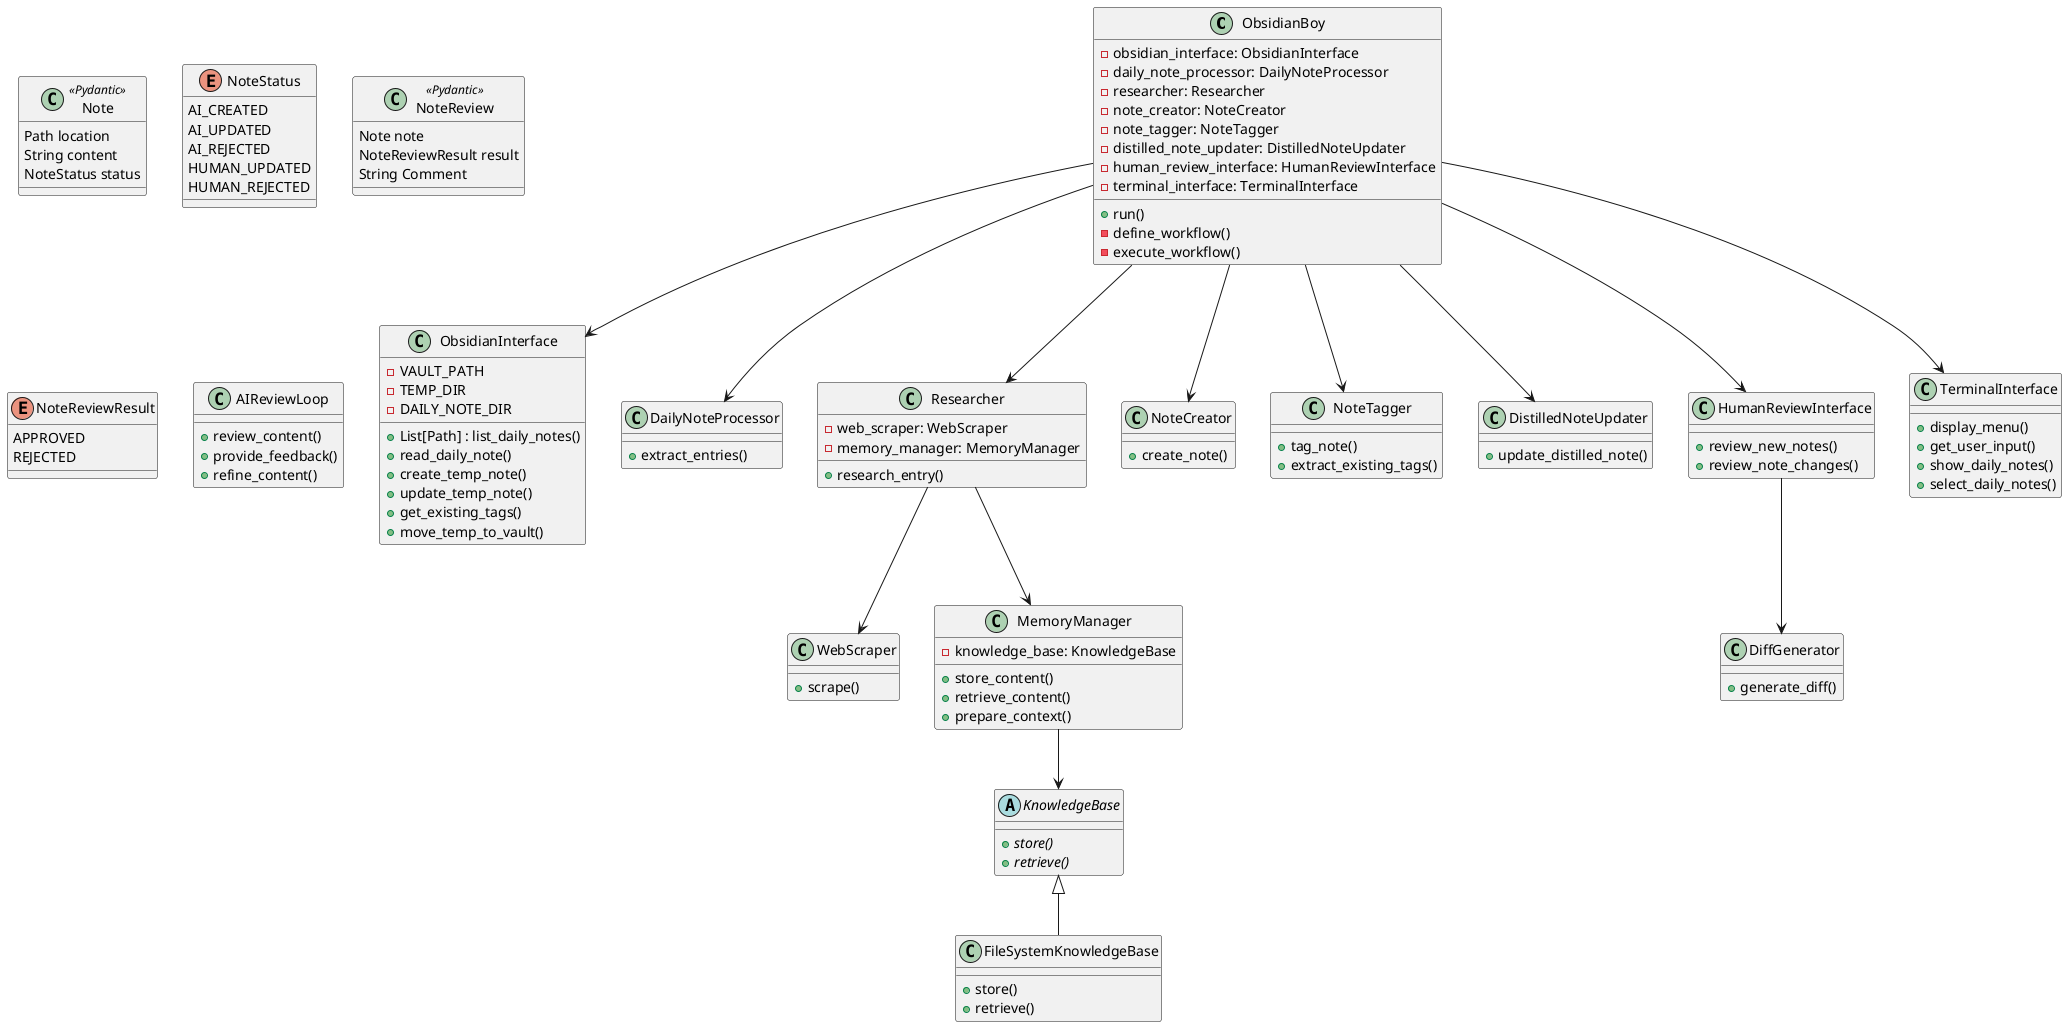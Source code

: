 @startuml
class ObsidianBoy {
  -obsidian_interface: ObsidianInterface
  -daily_note_processor: DailyNoteProcessor
  -researcher: Researcher
  -note_creator: NoteCreator
  -note_tagger: NoteTagger
  -distilled_note_updater: DistilledNoteUpdater
  -human_review_interface: HumanReviewInterface
  -terminal_interface: TerminalInterface
  +run()
  -define_workflow()
  -execute_workflow()
}
class Note <<Pydantic>> {
  Path location
  String content
  NoteStatus status
}
enum NoteStatus {
  AI_CREATED
  AI_UPDATED
  AI_REJECTED
  HUMAN_UPDATED
  HUMAN_REJECTED 
}
class NoteReview <<Pydantic>> {
  Note note
  NoteReviewResult result
  String Comment
}
enum NoteReviewResult {
  APPROVED
  REJECTED
}
class ObsidianInterface {
  - VAULT_PATH
  - TEMP_DIR
  - DAILY_NOTE_DIR
  + List[Path] : list_daily_notes()
  +read_daily_note()
  +create_temp_note()
  +update_temp_note()
  +get_existing_tags()
  +move_temp_to_vault()
}
class DailyNoteProcessor {
  +extract_entries()
}
class Researcher {
  -web_scraper: WebScraper
  -memory_manager: MemoryManager
  +research_entry()
}
class WebScraper {
  +scrape()
}
abstract class KnowledgeBase {
  {abstract} +store()
  {abstract} +retrieve()
}
class FileSystemKnowledgeBase {
  +store()
  +retrieve()
}
class MemoryManager {
  -knowledge_base: KnowledgeBase
  +store_content()
  +retrieve_content()
  +prepare_context()
}
class NoteCreator {
  +create_note()
}
class NoteTagger {
  +tag_note()
  +extract_existing_tags()
}
class DistilledNoteUpdater {
  +update_distilled_note()
}
class AIReviewLoop {
  +review_content()
  +provide_feedback()
  +refine_content()
}
class HumanReviewInterface {
  +review_new_notes()
  +review_note_changes()
}
class DiffGenerator {
  +generate_diff()
}
class TerminalInterface {
  +display_menu()
  +get_user_input()
  +show_daily_notes()
  +select_daily_notes()
}

ObsidianBoy --> ObsidianInterface
ObsidianBoy --> DailyNoteProcessor
ObsidianBoy --> Researcher
ObsidianBoy --> NoteCreator
ObsidianBoy --> NoteTagger
ObsidianBoy --> DistilledNoteUpdater
ObsidianBoy --> HumanReviewInterface
ObsidianBoy --> TerminalInterface
Researcher --> WebScraper
Researcher --> MemoryManager
MemoryManager --> KnowledgeBase
KnowledgeBase <|-- FileSystemKnowledgeBase
HumanReviewInterface --> DiffGenerator